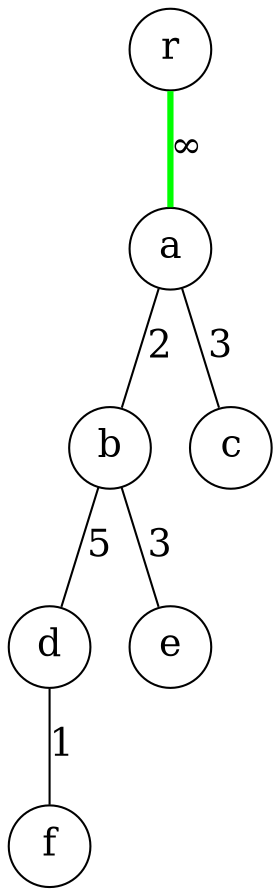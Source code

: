 digraph
{
	node [shape=circle, fontsize=18];
	edge [dir=both, arrowtail=none, arrowhead=none, fontsize=18];

	r -> a [label="&infin;", color=green, penwidth=3];
	a -> b [label=2];
	a -> c [label=3];
	b -> d [label=5];
	b -> e [label=3];
	d -> f [label=1];
}
